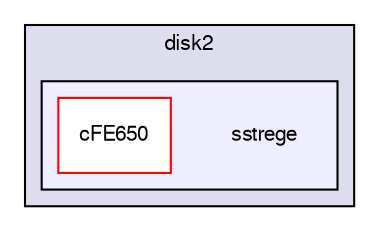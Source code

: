 digraph G {
  compound=true
  node [ fontsize="10", fontname="FreeSans"];
  edge [ labelfontsize="10", labelfontname="FreeSans"];
  subgraph clusterdir_35def2882668f95914f1fd60fe8204e3 {
    graph [ bgcolor="#ddddee", pencolor="black", label="disk2" fontname="FreeSans", fontsize="10", URL="dir_35def2882668f95914f1fd60fe8204e3.html"]
  subgraph clusterdir_5b47e9dc76266c8a2322068895bf2d86 {
    graph [ bgcolor="#eeeeff", pencolor="black", label="" URL="dir_5b47e9dc76266c8a2322068895bf2d86.html"];
    dir_5b47e9dc76266c8a2322068895bf2d86 [shape=plaintext label="sstrege"];
    dir_92618ad86ada5fe3d1bb29cea9d6893a [shape=box label="cFE650" color="red" fillcolor="white" style="filled" URL="dir_92618ad86ada5fe3d1bb29cea9d6893a.html"];
  }
  }
}
